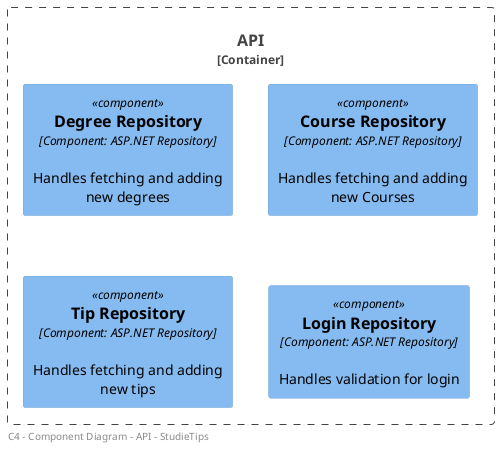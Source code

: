 @startuml
!include <C4/C4_Container>
!include <C4/C4_Component>

left footer "   C4 - Component Diagram - API - StudieTips"

Container_Boundary(API,"API",""){
    
    Component(Repository1, "Degree Repository", "Component: ASP.NET Repository","Handles fetching and adding new degrees")
    Component(Repository2, "Course Repository", "Component: ASP.NET Repository","Handles fetching and adding new Courses")
    Component(Repository3, "Tip Repository", "Component: ASP.NET Repository","Handles fetching and adding new tips")
    Component(Repository4, "Login Repository", "Component: ASP.NET Repository","Handles validation for login")    
}

@enduml